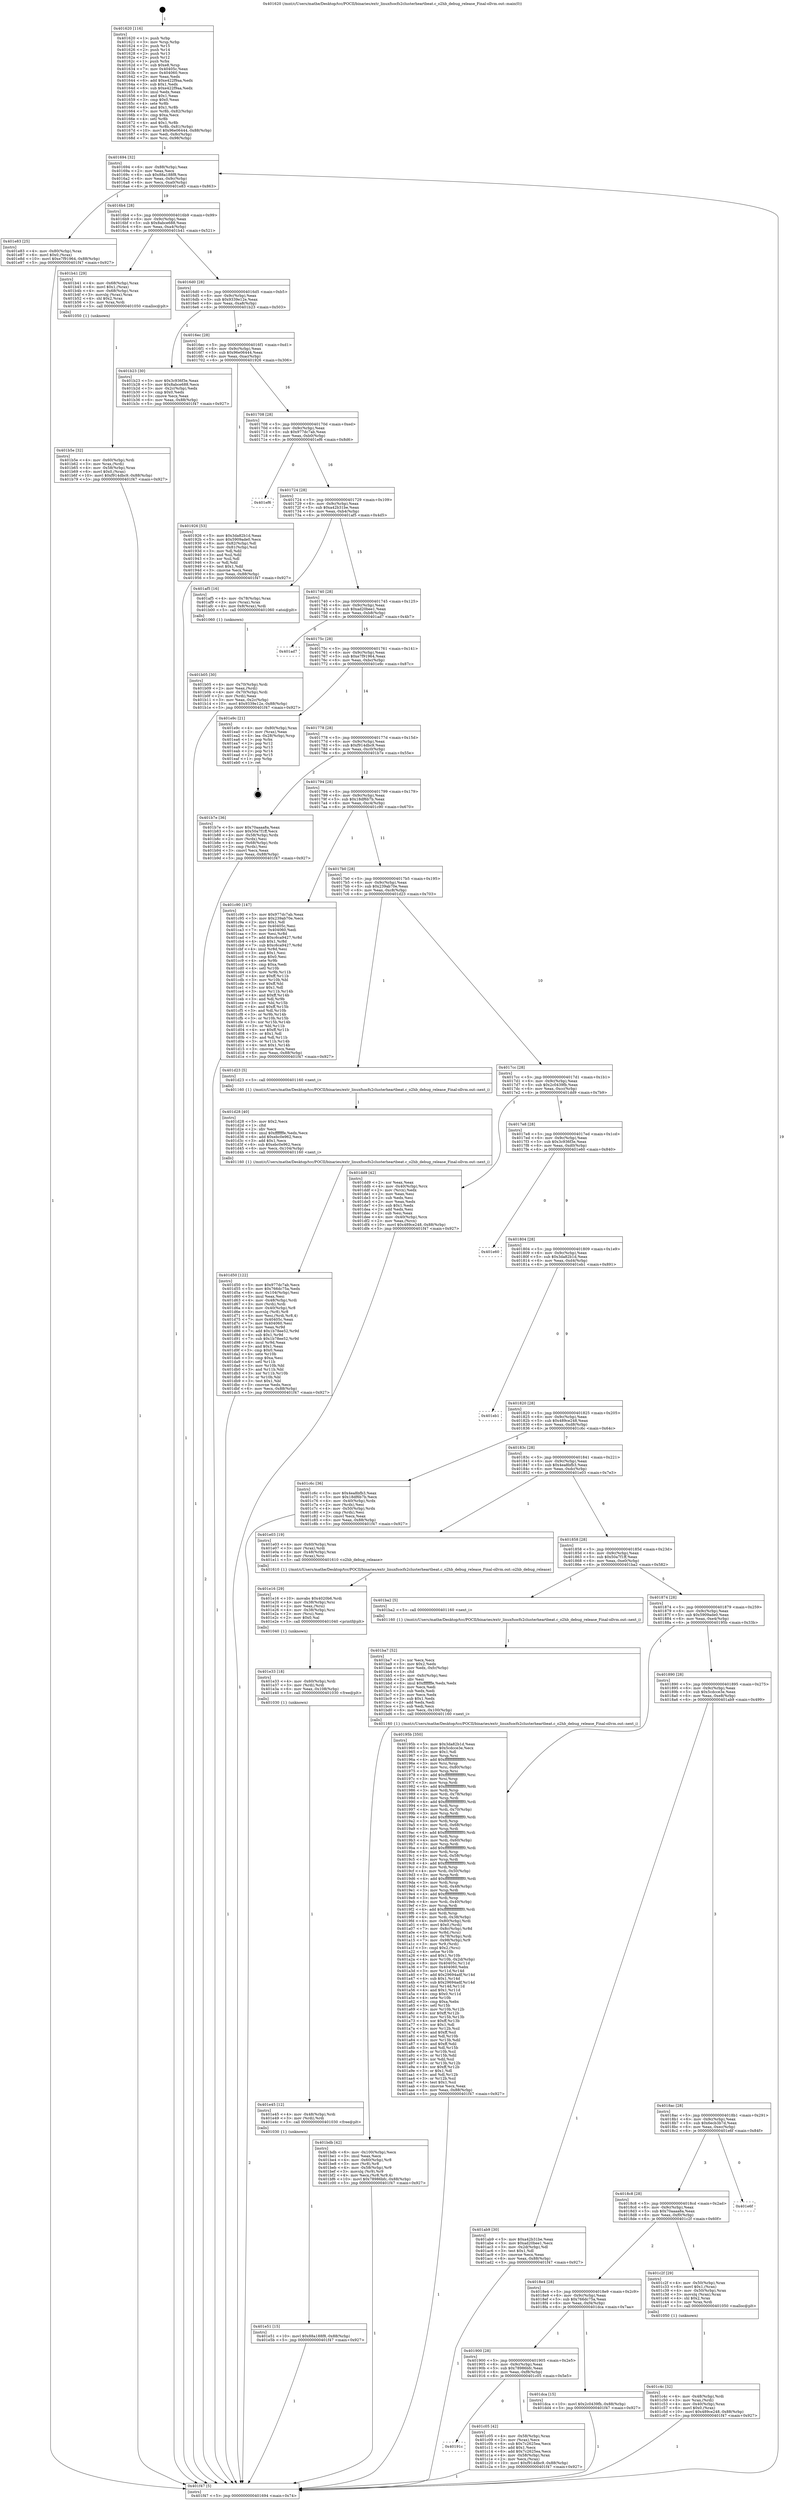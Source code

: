 digraph "0x401620" {
  label = "0x401620 (/mnt/c/Users/mathe/Desktop/tcc/POCII/binaries/extr_linuxfsocfs2clusterheartbeat.c_o2hb_debug_release_Final-ollvm.out::main(0))"
  labelloc = "t"
  node[shape=record]

  Entry [label="",width=0.3,height=0.3,shape=circle,fillcolor=black,style=filled]
  "0x401694" [label="{
     0x401694 [32]\l
     | [instrs]\l
     &nbsp;&nbsp;0x401694 \<+6\>: mov -0x88(%rbp),%eax\l
     &nbsp;&nbsp;0x40169a \<+2\>: mov %eax,%ecx\l
     &nbsp;&nbsp;0x40169c \<+6\>: sub $0x88a188f8,%ecx\l
     &nbsp;&nbsp;0x4016a2 \<+6\>: mov %eax,-0x9c(%rbp)\l
     &nbsp;&nbsp;0x4016a8 \<+6\>: mov %ecx,-0xa0(%rbp)\l
     &nbsp;&nbsp;0x4016ae \<+6\>: je 0000000000401e83 \<main+0x863\>\l
  }"]
  "0x401e83" [label="{
     0x401e83 [25]\l
     | [instrs]\l
     &nbsp;&nbsp;0x401e83 \<+4\>: mov -0x80(%rbp),%rax\l
     &nbsp;&nbsp;0x401e87 \<+6\>: movl $0x0,(%rax)\l
     &nbsp;&nbsp;0x401e8d \<+10\>: movl $0xe7f91964,-0x88(%rbp)\l
     &nbsp;&nbsp;0x401e97 \<+5\>: jmp 0000000000401f47 \<main+0x927\>\l
  }"]
  "0x4016b4" [label="{
     0x4016b4 [28]\l
     | [instrs]\l
     &nbsp;&nbsp;0x4016b4 \<+5\>: jmp 00000000004016b9 \<main+0x99\>\l
     &nbsp;&nbsp;0x4016b9 \<+6\>: mov -0x9c(%rbp),%eax\l
     &nbsp;&nbsp;0x4016bf \<+5\>: sub $0x8abce688,%eax\l
     &nbsp;&nbsp;0x4016c4 \<+6\>: mov %eax,-0xa4(%rbp)\l
     &nbsp;&nbsp;0x4016ca \<+6\>: je 0000000000401b41 \<main+0x521\>\l
  }"]
  Exit [label="",width=0.3,height=0.3,shape=circle,fillcolor=black,style=filled,peripheries=2]
  "0x401b41" [label="{
     0x401b41 [29]\l
     | [instrs]\l
     &nbsp;&nbsp;0x401b41 \<+4\>: mov -0x68(%rbp),%rax\l
     &nbsp;&nbsp;0x401b45 \<+6\>: movl $0x1,(%rax)\l
     &nbsp;&nbsp;0x401b4b \<+4\>: mov -0x68(%rbp),%rax\l
     &nbsp;&nbsp;0x401b4f \<+3\>: movslq (%rax),%rax\l
     &nbsp;&nbsp;0x401b52 \<+4\>: shl $0x2,%rax\l
     &nbsp;&nbsp;0x401b56 \<+3\>: mov %rax,%rdi\l
     &nbsp;&nbsp;0x401b59 \<+5\>: call 0000000000401050 \<malloc@plt\>\l
     | [calls]\l
     &nbsp;&nbsp;0x401050 \{1\} (unknown)\l
  }"]
  "0x4016d0" [label="{
     0x4016d0 [28]\l
     | [instrs]\l
     &nbsp;&nbsp;0x4016d0 \<+5\>: jmp 00000000004016d5 \<main+0xb5\>\l
     &nbsp;&nbsp;0x4016d5 \<+6\>: mov -0x9c(%rbp),%eax\l
     &nbsp;&nbsp;0x4016db \<+5\>: sub $0x9339e12e,%eax\l
     &nbsp;&nbsp;0x4016e0 \<+6\>: mov %eax,-0xa8(%rbp)\l
     &nbsp;&nbsp;0x4016e6 \<+6\>: je 0000000000401b23 \<main+0x503\>\l
  }"]
  "0x401e51" [label="{
     0x401e51 [15]\l
     | [instrs]\l
     &nbsp;&nbsp;0x401e51 \<+10\>: movl $0x88a188f8,-0x88(%rbp)\l
     &nbsp;&nbsp;0x401e5b \<+5\>: jmp 0000000000401f47 \<main+0x927\>\l
  }"]
  "0x401b23" [label="{
     0x401b23 [30]\l
     | [instrs]\l
     &nbsp;&nbsp;0x401b23 \<+5\>: mov $0x3c936f3e,%eax\l
     &nbsp;&nbsp;0x401b28 \<+5\>: mov $0x8abce688,%ecx\l
     &nbsp;&nbsp;0x401b2d \<+3\>: mov -0x2c(%rbp),%edx\l
     &nbsp;&nbsp;0x401b30 \<+3\>: cmp $0x0,%edx\l
     &nbsp;&nbsp;0x401b33 \<+3\>: cmove %ecx,%eax\l
     &nbsp;&nbsp;0x401b36 \<+6\>: mov %eax,-0x88(%rbp)\l
     &nbsp;&nbsp;0x401b3c \<+5\>: jmp 0000000000401f47 \<main+0x927\>\l
  }"]
  "0x4016ec" [label="{
     0x4016ec [28]\l
     | [instrs]\l
     &nbsp;&nbsp;0x4016ec \<+5\>: jmp 00000000004016f1 \<main+0xd1\>\l
     &nbsp;&nbsp;0x4016f1 \<+6\>: mov -0x9c(%rbp),%eax\l
     &nbsp;&nbsp;0x4016f7 \<+5\>: sub $0x96e06444,%eax\l
     &nbsp;&nbsp;0x4016fc \<+6\>: mov %eax,-0xac(%rbp)\l
     &nbsp;&nbsp;0x401702 \<+6\>: je 0000000000401926 \<main+0x306\>\l
  }"]
  "0x401e45" [label="{
     0x401e45 [12]\l
     | [instrs]\l
     &nbsp;&nbsp;0x401e45 \<+4\>: mov -0x48(%rbp),%rdi\l
     &nbsp;&nbsp;0x401e49 \<+3\>: mov (%rdi),%rdi\l
     &nbsp;&nbsp;0x401e4c \<+5\>: call 0000000000401030 \<free@plt\>\l
     | [calls]\l
     &nbsp;&nbsp;0x401030 \{1\} (unknown)\l
  }"]
  "0x401926" [label="{
     0x401926 [53]\l
     | [instrs]\l
     &nbsp;&nbsp;0x401926 \<+5\>: mov $0x3da82b1d,%eax\l
     &nbsp;&nbsp;0x40192b \<+5\>: mov $0x5909ade0,%ecx\l
     &nbsp;&nbsp;0x401930 \<+6\>: mov -0x82(%rbp),%dl\l
     &nbsp;&nbsp;0x401936 \<+7\>: mov -0x81(%rbp),%sil\l
     &nbsp;&nbsp;0x40193d \<+3\>: mov %dl,%dil\l
     &nbsp;&nbsp;0x401940 \<+3\>: and %sil,%dil\l
     &nbsp;&nbsp;0x401943 \<+3\>: xor %sil,%dl\l
     &nbsp;&nbsp;0x401946 \<+3\>: or %dl,%dil\l
     &nbsp;&nbsp;0x401949 \<+4\>: test $0x1,%dil\l
     &nbsp;&nbsp;0x40194d \<+3\>: cmovne %ecx,%eax\l
     &nbsp;&nbsp;0x401950 \<+6\>: mov %eax,-0x88(%rbp)\l
     &nbsp;&nbsp;0x401956 \<+5\>: jmp 0000000000401f47 \<main+0x927\>\l
  }"]
  "0x401708" [label="{
     0x401708 [28]\l
     | [instrs]\l
     &nbsp;&nbsp;0x401708 \<+5\>: jmp 000000000040170d \<main+0xed\>\l
     &nbsp;&nbsp;0x40170d \<+6\>: mov -0x9c(%rbp),%eax\l
     &nbsp;&nbsp;0x401713 \<+5\>: sub $0x977dc7ab,%eax\l
     &nbsp;&nbsp;0x401718 \<+6\>: mov %eax,-0xb0(%rbp)\l
     &nbsp;&nbsp;0x40171e \<+6\>: je 0000000000401ef6 \<main+0x8d6\>\l
  }"]
  "0x401f47" [label="{
     0x401f47 [5]\l
     | [instrs]\l
     &nbsp;&nbsp;0x401f47 \<+5\>: jmp 0000000000401694 \<main+0x74\>\l
  }"]
  "0x401620" [label="{
     0x401620 [116]\l
     | [instrs]\l
     &nbsp;&nbsp;0x401620 \<+1\>: push %rbp\l
     &nbsp;&nbsp;0x401621 \<+3\>: mov %rsp,%rbp\l
     &nbsp;&nbsp;0x401624 \<+2\>: push %r15\l
     &nbsp;&nbsp;0x401626 \<+2\>: push %r14\l
     &nbsp;&nbsp;0x401628 \<+2\>: push %r13\l
     &nbsp;&nbsp;0x40162a \<+2\>: push %r12\l
     &nbsp;&nbsp;0x40162c \<+1\>: push %rbx\l
     &nbsp;&nbsp;0x40162d \<+7\>: sub $0xe8,%rsp\l
     &nbsp;&nbsp;0x401634 \<+7\>: mov 0x40405c,%eax\l
     &nbsp;&nbsp;0x40163b \<+7\>: mov 0x404060,%ecx\l
     &nbsp;&nbsp;0x401642 \<+2\>: mov %eax,%edx\l
     &nbsp;&nbsp;0x401644 \<+6\>: add $0xe422f9aa,%edx\l
     &nbsp;&nbsp;0x40164a \<+3\>: sub $0x1,%edx\l
     &nbsp;&nbsp;0x40164d \<+6\>: sub $0xe422f9aa,%edx\l
     &nbsp;&nbsp;0x401653 \<+3\>: imul %edx,%eax\l
     &nbsp;&nbsp;0x401656 \<+3\>: and $0x1,%eax\l
     &nbsp;&nbsp;0x401659 \<+3\>: cmp $0x0,%eax\l
     &nbsp;&nbsp;0x40165c \<+4\>: sete %r8b\l
     &nbsp;&nbsp;0x401660 \<+4\>: and $0x1,%r8b\l
     &nbsp;&nbsp;0x401664 \<+7\>: mov %r8b,-0x82(%rbp)\l
     &nbsp;&nbsp;0x40166b \<+3\>: cmp $0xa,%ecx\l
     &nbsp;&nbsp;0x40166e \<+4\>: setl %r8b\l
     &nbsp;&nbsp;0x401672 \<+4\>: and $0x1,%r8b\l
     &nbsp;&nbsp;0x401676 \<+7\>: mov %r8b,-0x81(%rbp)\l
     &nbsp;&nbsp;0x40167d \<+10\>: movl $0x96e06444,-0x88(%rbp)\l
     &nbsp;&nbsp;0x401687 \<+6\>: mov %edi,-0x8c(%rbp)\l
     &nbsp;&nbsp;0x40168d \<+7\>: mov %rsi,-0x98(%rbp)\l
  }"]
  "0x401e33" [label="{
     0x401e33 [18]\l
     | [instrs]\l
     &nbsp;&nbsp;0x401e33 \<+4\>: mov -0x60(%rbp),%rdi\l
     &nbsp;&nbsp;0x401e37 \<+3\>: mov (%rdi),%rdi\l
     &nbsp;&nbsp;0x401e3a \<+6\>: mov %eax,-0x108(%rbp)\l
     &nbsp;&nbsp;0x401e40 \<+5\>: call 0000000000401030 \<free@plt\>\l
     | [calls]\l
     &nbsp;&nbsp;0x401030 \{1\} (unknown)\l
  }"]
  "0x401ef6" [label="{
     0x401ef6\l
  }", style=dashed]
  "0x401724" [label="{
     0x401724 [28]\l
     | [instrs]\l
     &nbsp;&nbsp;0x401724 \<+5\>: jmp 0000000000401729 \<main+0x109\>\l
     &nbsp;&nbsp;0x401729 \<+6\>: mov -0x9c(%rbp),%eax\l
     &nbsp;&nbsp;0x40172f \<+5\>: sub $0xa42b31be,%eax\l
     &nbsp;&nbsp;0x401734 \<+6\>: mov %eax,-0xb4(%rbp)\l
     &nbsp;&nbsp;0x40173a \<+6\>: je 0000000000401af5 \<main+0x4d5\>\l
  }"]
  "0x401e16" [label="{
     0x401e16 [29]\l
     | [instrs]\l
     &nbsp;&nbsp;0x401e16 \<+10\>: movabs $0x4020b6,%rdi\l
     &nbsp;&nbsp;0x401e20 \<+4\>: mov -0x38(%rbp),%rsi\l
     &nbsp;&nbsp;0x401e24 \<+2\>: mov %eax,(%rsi)\l
     &nbsp;&nbsp;0x401e26 \<+4\>: mov -0x38(%rbp),%rsi\l
     &nbsp;&nbsp;0x401e2a \<+2\>: mov (%rsi),%esi\l
     &nbsp;&nbsp;0x401e2c \<+2\>: mov $0x0,%al\l
     &nbsp;&nbsp;0x401e2e \<+5\>: call 0000000000401040 \<printf@plt\>\l
     | [calls]\l
     &nbsp;&nbsp;0x401040 \{1\} (unknown)\l
  }"]
  "0x401af5" [label="{
     0x401af5 [16]\l
     | [instrs]\l
     &nbsp;&nbsp;0x401af5 \<+4\>: mov -0x78(%rbp),%rax\l
     &nbsp;&nbsp;0x401af9 \<+3\>: mov (%rax),%rax\l
     &nbsp;&nbsp;0x401afc \<+4\>: mov 0x8(%rax),%rdi\l
     &nbsp;&nbsp;0x401b00 \<+5\>: call 0000000000401060 \<atoi@plt\>\l
     | [calls]\l
     &nbsp;&nbsp;0x401060 \{1\} (unknown)\l
  }"]
  "0x401740" [label="{
     0x401740 [28]\l
     | [instrs]\l
     &nbsp;&nbsp;0x401740 \<+5\>: jmp 0000000000401745 \<main+0x125\>\l
     &nbsp;&nbsp;0x401745 \<+6\>: mov -0x9c(%rbp),%eax\l
     &nbsp;&nbsp;0x40174b \<+5\>: sub $0xad20bee1,%eax\l
     &nbsp;&nbsp;0x401750 \<+6\>: mov %eax,-0xb8(%rbp)\l
     &nbsp;&nbsp;0x401756 \<+6\>: je 0000000000401ad7 \<main+0x4b7\>\l
  }"]
  "0x401d50" [label="{
     0x401d50 [122]\l
     | [instrs]\l
     &nbsp;&nbsp;0x401d50 \<+5\>: mov $0x977dc7ab,%ecx\l
     &nbsp;&nbsp;0x401d55 \<+5\>: mov $0x766dc75a,%edx\l
     &nbsp;&nbsp;0x401d5a \<+6\>: mov -0x104(%rbp),%esi\l
     &nbsp;&nbsp;0x401d60 \<+3\>: imul %eax,%esi\l
     &nbsp;&nbsp;0x401d63 \<+4\>: mov -0x48(%rbp),%rdi\l
     &nbsp;&nbsp;0x401d67 \<+3\>: mov (%rdi),%rdi\l
     &nbsp;&nbsp;0x401d6a \<+4\>: mov -0x40(%rbp),%r8\l
     &nbsp;&nbsp;0x401d6e \<+3\>: movslq (%r8),%r8\l
     &nbsp;&nbsp;0x401d71 \<+4\>: mov %esi,(%rdi,%r8,4)\l
     &nbsp;&nbsp;0x401d75 \<+7\>: mov 0x40405c,%eax\l
     &nbsp;&nbsp;0x401d7c \<+7\>: mov 0x404060,%esi\l
     &nbsp;&nbsp;0x401d83 \<+3\>: mov %eax,%r9d\l
     &nbsp;&nbsp;0x401d86 \<+7\>: add $0x1b78ee52,%r9d\l
     &nbsp;&nbsp;0x401d8d \<+4\>: sub $0x1,%r9d\l
     &nbsp;&nbsp;0x401d91 \<+7\>: sub $0x1b78ee52,%r9d\l
     &nbsp;&nbsp;0x401d98 \<+4\>: imul %r9d,%eax\l
     &nbsp;&nbsp;0x401d9c \<+3\>: and $0x1,%eax\l
     &nbsp;&nbsp;0x401d9f \<+3\>: cmp $0x0,%eax\l
     &nbsp;&nbsp;0x401da2 \<+4\>: sete %r10b\l
     &nbsp;&nbsp;0x401da6 \<+3\>: cmp $0xa,%esi\l
     &nbsp;&nbsp;0x401da9 \<+4\>: setl %r11b\l
     &nbsp;&nbsp;0x401dad \<+3\>: mov %r10b,%bl\l
     &nbsp;&nbsp;0x401db0 \<+3\>: and %r11b,%bl\l
     &nbsp;&nbsp;0x401db3 \<+3\>: xor %r11b,%r10b\l
     &nbsp;&nbsp;0x401db6 \<+3\>: or %r10b,%bl\l
     &nbsp;&nbsp;0x401db9 \<+3\>: test $0x1,%bl\l
     &nbsp;&nbsp;0x401dbc \<+3\>: cmovne %edx,%ecx\l
     &nbsp;&nbsp;0x401dbf \<+6\>: mov %ecx,-0x88(%rbp)\l
     &nbsp;&nbsp;0x401dc5 \<+5\>: jmp 0000000000401f47 \<main+0x927\>\l
  }"]
  "0x401ad7" [label="{
     0x401ad7\l
  }", style=dashed]
  "0x40175c" [label="{
     0x40175c [28]\l
     | [instrs]\l
     &nbsp;&nbsp;0x40175c \<+5\>: jmp 0000000000401761 \<main+0x141\>\l
     &nbsp;&nbsp;0x401761 \<+6\>: mov -0x9c(%rbp),%eax\l
     &nbsp;&nbsp;0x401767 \<+5\>: sub $0xe7f91964,%eax\l
     &nbsp;&nbsp;0x40176c \<+6\>: mov %eax,-0xbc(%rbp)\l
     &nbsp;&nbsp;0x401772 \<+6\>: je 0000000000401e9c \<main+0x87c\>\l
  }"]
  "0x401d28" [label="{
     0x401d28 [40]\l
     | [instrs]\l
     &nbsp;&nbsp;0x401d28 \<+5\>: mov $0x2,%ecx\l
     &nbsp;&nbsp;0x401d2d \<+1\>: cltd\l
     &nbsp;&nbsp;0x401d2e \<+2\>: idiv %ecx\l
     &nbsp;&nbsp;0x401d30 \<+6\>: imul $0xfffffffe,%edx,%ecx\l
     &nbsp;&nbsp;0x401d36 \<+6\>: add $0xebc0e962,%ecx\l
     &nbsp;&nbsp;0x401d3c \<+3\>: add $0x1,%ecx\l
     &nbsp;&nbsp;0x401d3f \<+6\>: sub $0xebc0e962,%ecx\l
     &nbsp;&nbsp;0x401d45 \<+6\>: mov %ecx,-0x104(%rbp)\l
     &nbsp;&nbsp;0x401d4b \<+5\>: call 0000000000401160 \<next_i\>\l
     | [calls]\l
     &nbsp;&nbsp;0x401160 \{1\} (/mnt/c/Users/mathe/Desktop/tcc/POCII/binaries/extr_linuxfsocfs2clusterheartbeat.c_o2hb_debug_release_Final-ollvm.out::next_i)\l
  }"]
  "0x401e9c" [label="{
     0x401e9c [21]\l
     | [instrs]\l
     &nbsp;&nbsp;0x401e9c \<+4\>: mov -0x80(%rbp),%rax\l
     &nbsp;&nbsp;0x401ea0 \<+2\>: mov (%rax),%eax\l
     &nbsp;&nbsp;0x401ea2 \<+4\>: lea -0x28(%rbp),%rsp\l
     &nbsp;&nbsp;0x401ea6 \<+1\>: pop %rbx\l
     &nbsp;&nbsp;0x401ea7 \<+2\>: pop %r12\l
     &nbsp;&nbsp;0x401ea9 \<+2\>: pop %r13\l
     &nbsp;&nbsp;0x401eab \<+2\>: pop %r14\l
     &nbsp;&nbsp;0x401ead \<+2\>: pop %r15\l
     &nbsp;&nbsp;0x401eaf \<+1\>: pop %rbp\l
     &nbsp;&nbsp;0x401eb0 \<+1\>: ret\l
  }"]
  "0x401778" [label="{
     0x401778 [28]\l
     | [instrs]\l
     &nbsp;&nbsp;0x401778 \<+5\>: jmp 000000000040177d \<main+0x15d\>\l
     &nbsp;&nbsp;0x40177d \<+6\>: mov -0x9c(%rbp),%eax\l
     &nbsp;&nbsp;0x401783 \<+5\>: sub $0xf914dbc9,%eax\l
     &nbsp;&nbsp;0x401788 \<+6\>: mov %eax,-0xc0(%rbp)\l
     &nbsp;&nbsp;0x40178e \<+6\>: je 0000000000401b7e \<main+0x55e\>\l
  }"]
  "0x401c4c" [label="{
     0x401c4c [32]\l
     | [instrs]\l
     &nbsp;&nbsp;0x401c4c \<+4\>: mov -0x48(%rbp),%rdi\l
     &nbsp;&nbsp;0x401c50 \<+3\>: mov %rax,(%rdi)\l
     &nbsp;&nbsp;0x401c53 \<+4\>: mov -0x40(%rbp),%rax\l
     &nbsp;&nbsp;0x401c57 \<+6\>: movl $0x0,(%rax)\l
     &nbsp;&nbsp;0x401c5d \<+10\>: movl $0x489ce248,-0x88(%rbp)\l
     &nbsp;&nbsp;0x401c67 \<+5\>: jmp 0000000000401f47 \<main+0x927\>\l
  }"]
  "0x401b7e" [label="{
     0x401b7e [36]\l
     | [instrs]\l
     &nbsp;&nbsp;0x401b7e \<+5\>: mov $0x70aaaa8a,%eax\l
     &nbsp;&nbsp;0x401b83 \<+5\>: mov $0x50a7f1ff,%ecx\l
     &nbsp;&nbsp;0x401b88 \<+4\>: mov -0x58(%rbp),%rdx\l
     &nbsp;&nbsp;0x401b8c \<+2\>: mov (%rdx),%esi\l
     &nbsp;&nbsp;0x401b8e \<+4\>: mov -0x68(%rbp),%rdx\l
     &nbsp;&nbsp;0x401b92 \<+2\>: cmp (%rdx),%esi\l
     &nbsp;&nbsp;0x401b94 \<+3\>: cmovl %ecx,%eax\l
     &nbsp;&nbsp;0x401b97 \<+6\>: mov %eax,-0x88(%rbp)\l
     &nbsp;&nbsp;0x401b9d \<+5\>: jmp 0000000000401f47 \<main+0x927\>\l
  }"]
  "0x401794" [label="{
     0x401794 [28]\l
     | [instrs]\l
     &nbsp;&nbsp;0x401794 \<+5\>: jmp 0000000000401799 \<main+0x179\>\l
     &nbsp;&nbsp;0x401799 \<+6\>: mov -0x9c(%rbp),%eax\l
     &nbsp;&nbsp;0x40179f \<+5\>: sub $0x18df6b7b,%eax\l
     &nbsp;&nbsp;0x4017a4 \<+6\>: mov %eax,-0xc4(%rbp)\l
     &nbsp;&nbsp;0x4017aa \<+6\>: je 0000000000401c90 \<main+0x670\>\l
  }"]
  "0x40191c" [label="{
     0x40191c\l
  }", style=dashed]
  "0x401c90" [label="{
     0x401c90 [147]\l
     | [instrs]\l
     &nbsp;&nbsp;0x401c90 \<+5\>: mov $0x977dc7ab,%eax\l
     &nbsp;&nbsp;0x401c95 \<+5\>: mov $0x239ab70e,%ecx\l
     &nbsp;&nbsp;0x401c9a \<+2\>: mov $0x1,%dl\l
     &nbsp;&nbsp;0x401c9c \<+7\>: mov 0x40405c,%esi\l
     &nbsp;&nbsp;0x401ca3 \<+7\>: mov 0x404060,%edi\l
     &nbsp;&nbsp;0x401caa \<+3\>: mov %esi,%r8d\l
     &nbsp;&nbsp;0x401cad \<+7\>: add $0xc6ca9427,%r8d\l
     &nbsp;&nbsp;0x401cb4 \<+4\>: sub $0x1,%r8d\l
     &nbsp;&nbsp;0x401cb8 \<+7\>: sub $0xc6ca9427,%r8d\l
     &nbsp;&nbsp;0x401cbf \<+4\>: imul %r8d,%esi\l
     &nbsp;&nbsp;0x401cc3 \<+3\>: and $0x1,%esi\l
     &nbsp;&nbsp;0x401cc6 \<+3\>: cmp $0x0,%esi\l
     &nbsp;&nbsp;0x401cc9 \<+4\>: sete %r9b\l
     &nbsp;&nbsp;0x401ccd \<+3\>: cmp $0xa,%edi\l
     &nbsp;&nbsp;0x401cd0 \<+4\>: setl %r10b\l
     &nbsp;&nbsp;0x401cd4 \<+3\>: mov %r9b,%r11b\l
     &nbsp;&nbsp;0x401cd7 \<+4\>: xor $0xff,%r11b\l
     &nbsp;&nbsp;0x401cdb \<+3\>: mov %r10b,%bl\l
     &nbsp;&nbsp;0x401cde \<+3\>: xor $0xff,%bl\l
     &nbsp;&nbsp;0x401ce1 \<+3\>: xor $0x1,%dl\l
     &nbsp;&nbsp;0x401ce4 \<+3\>: mov %r11b,%r14b\l
     &nbsp;&nbsp;0x401ce7 \<+4\>: and $0xff,%r14b\l
     &nbsp;&nbsp;0x401ceb \<+3\>: and %dl,%r9b\l
     &nbsp;&nbsp;0x401cee \<+3\>: mov %bl,%r15b\l
     &nbsp;&nbsp;0x401cf1 \<+4\>: and $0xff,%r15b\l
     &nbsp;&nbsp;0x401cf5 \<+3\>: and %dl,%r10b\l
     &nbsp;&nbsp;0x401cf8 \<+3\>: or %r9b,%r14b\l
     &nbsp;&nbsp;0x401cfb \<+3\>: or %r10b,%r15b\l
     &nbsp;&nbsp;0x401cfe \<+3\>: xor %r15b,%r14b\l
     &nbsp;&nbsp;0x401d01 \<+3\>: or %bl,%r11b\l
     &nbsp;&nbsp;0x401d04 \<+4\>: xor $0xff,%r11b\l
     &nbsp;&nbsp;0x401d08 \<+3\>: or $0x1,%dl\l
     &nbsp;&nbsp;0x401d0b \<+3\>: and %dl,%r11b\l
     &nbsp;&nbsp;0x401d0e \<+3\>: or %r11b,%r14b\l
     &nbsp;&nbsp;0x401d11 \<+4\>: test $0x1,%r14b\l
     &nbsp;&nbsp;0x401d15 \<+3\>: cmovne %ecx,%eax\l
     &nbsp;&nbsp;0x401d18 \<+6\>: mov %eax,-0x88(%rbp)\l
     &nbsp;&nbsp;0x401d1e \<+5\>: jmp 0000000000401f47 \<main+0x927\>\l
  }"]
  "0x4017b0" [label="{
     0x4017b0 [28]\l
     | [instrs]\l
     &nbsp;&nbsp;0x4017b0 \<+5\>: jmp 00000000004017b5 \<main+0x195\>\l
     &nbsp;&nbsp;0x4017b5 \<+6\>: mov -0x9c(%rbp),%eax\l
     &nbsp;&nbsp;0x4017bb \<+5\>: sub $0x239ab70e,%eax\l
     &nbsp;&nbsp;0x4017c0 \<+6\>: mov %eax,-0xc8(%rbp)\l
     &nbsp;&nbsp;0x4017c6 \<+6\>: je 0000000000401d23 \<main+0x703\>\l
  }"]
  "0x401c05" [label="{
     0x401c05 [42]\l
     | [instrs]\l
     &nbsp;&nbsp;0x401c05 \<+4\>: mov -0x58(%rbp),%rax\l
     &nbsp;&nbsp;0x401c09 \<+2\>: mov (%rax),%ecx\l
     &nbsp;&nbsp;0x401c0b \<+6\>: sub $0x7c2625ea,%ecx\l
     &nbsp;&nbsp;0x401c11 \<+3\>: add $0x1,%ecx\l
     &nbsp;&nbsp;0x401c14 \<+6\>: add $0x7c2625ea,%ecx\l
     &nbsp;&nbsp;0x401c1a \<+4\>: mov -0x58(%rbp),%rax\l
     &nbsp;&nbsp;0x401c1e \<+2\>: mov %ecx,(%rax)\l
     &nbsp;&nbsp;0x401c20 \<+10\>: movl $0xf914dbc9,-0x88(%rbp)\l
     &nbsp;&nbsp;0x401c2a \<+5\>: jmp 0000000000401f47 \<main+0x927\>\l
  }"]
  "0x401d23" [label="{
     0x401d23 [5]\l
     | [instrs]\l
     &nbsp;&nbsp;0x401d23 \<+5\>: call 0000000000401160 \<next_i\>\l
     | [calls]\l
     &nbsp;&nbsp;0x401160 \{1\} (/mnt/c/Users/mathe/Desktop/tcc/POCII/binaries/extr_linuxfsocfs2clusterheartbeat.c_o2hb_debug_release_Final-ollvm.out::next_i)\l
  }"]
  "0x4017cc" [label="{
     0x4017cc [28]\l
     | [instrs]\l
     &nbsp;&nbsp;0x4017cc \<+5\>: jmp 00000000004017d1 \<main+0x1b1\>\l
     &nbsp;&nbsp;0x4017d1 \<+6\>: mov -0x9c(%rbp),%eax\l
     &nbsp;&nbsp;0x4017d7 \<+5\>: sub $0x2c0439fb,%eax\l
     &nbsp;&nbsp;0x4017dc \<+6\>: mov %eax,-0xcc(%rbp)\l
     &nbsp;&nbsp;0x4017e2 \<+6\>: je 0000000000401dd9 \<main+0x7b9\>\l
  }"]
  "0x401900" [label="{
     0x401900 [28]\l
     | [instrs]\l
     &nbsp;&nbsp;0x401900 \<+5\>: jmp 0000000000401905 \<main+0x2e5\>\l
     &nbsp;&nbsp;0x401905 \<+6\>: mov -0x9c(%rbp),%eax\l
     &nbsp;&nbsp;0x40190b \<+5\>: sub $0x78986bfc,%eax\l
     &nbsp;&nbsp;0x401910 \<+6\>: mov %eax,-0xf8(%rbp)\l
     &nbsp;&nbsp;0x401916 \<+6\>: je 0000000000401c05 \<main+0x5e5\>\l
  }"]
  "0x401dd9" [label="{
     0x401dd9 [42]\l
     | [instrs]\l
     &nbsp;&nbsp;0x401dd9 \<+2\>: xor %eax,%eax\l
     &nbsp;&nbsp;0x401ddb \<+4\>: mov -0x40(%rbp),%rcx\l
     &nbsp;&nbsp;0x401ddf \<+2\>: mov (%rcx),%edx\l
     &nbsp;&nbsp;0x401de1 \<+2\>: mov %eax,%esi\l
     &nbsp;&nbsp;0x401de3 \<+2\>: sub %edx,%esi\l
     &nbsp;&nbsp;0x401de5 \<+2\>: mov %eax,%edx\l
     &nbsp;&nbsp;0x401de7 \<+3\>: sub $0x1,%edx\l
     &nbsp;&nbsp;0x401dea \<+2\>: add %edx,%esi\l
     &nbsp;&nbsp;0x401dec \<+2\>: sub %esi,%eax\l
     &nbsp;&nbsp;0x401dee \<+4\>: mov -0x40(%rbp),%rcx\l
     &nbsp;&nbsp;0x401df2 \<+2\>: mov %eax,(%rcx)\l
     &nbsp;&nbsp;0x401df4 \<+10\>: movl $0x489ce248,-0x88(%rbp)\l
     &nbsp;&nbsp;0x401dfe \<+5\>: jmp 0000000000401f47 \<main+0x927\>\l
  }"]
  "0x4017e8" [label="{
     0x4017e8 [28]\l
     | [instrs]\l
     &nbsp;&nbsp;0x4017e8 \<+5\>: jmp 00000000004017ed \<main+0x1cd\>\l
     &nbsp;&nbsp;0x4017ed \<+6\>: mov -0x9c(%rbp),%eax\l
     &nbsp;&nbsp;0x4017f3 \<+5\>: sub $0x3c936f3e,%eax\l
     &nbsp;&nbsp;0x4017f8 \<+6\>: mov %eax,-0xd0(%rbp)\l
     &nbsp;&nbsp;0x4017fe \<+6\>: je 0000000000401e60 \<main+0x840\>\l
  }"]
  "0x401dca" [label="{
     0x401dca [15]\l
     | [instrs]\l
     &nbsp;&nbsp;0x401dca \<+10\>: movl $0x2c0439fb,-0x88(%rbp)\l
     &nbsp;&nbsp;0x401dd4 \<+5\>: jmp 0000000000401f47 \<main+0x927\>\l
  }"]
  "0x401e60" [label="{
     0x401e60\l
  }", style=dashed]
  "0x401804" [label="{
     0x401804 [28]\l
     | [instrs]\l
     &nbsp;&nbsp;0x401804 \<+5\>: jmp 0000000000401809 \<main+0x1e9\>\l
     &nbsp;&nbsp;0x401809 \<+6\>: mov -0x9c(%rbp),%eax\l
     &nbsp;&nbsp;0x40180f \<+5\>: sub $0x3da82b1d,%eax\l
     &nbsp;&nbsp;0x401814 \<+6\>: mov %eax,-0xd4(%rbp)\l
     &nbsp;&nbsp;0x40181a \<+6\>: je 0000000000401eb1 \<main+0x891\>\l
  }"]
  "0x4018e4" [label="{
     0x4018e4 [28]\l
     | [instrs]\l
     &nbsp;&nbsp;0x4018e4 \<+5\>: jmp 00000000004018e9 \<main+0x2c9\>\l
     &nbsp;&nbsp;0x4018e9 \<+6\>: mov -0x9c(%rbp),%eax\l
     &nbsp;&nbsp;0x4018ef \<+5\>: sub $0x766dc75a,%eax\l
     &nbsp;&nbsp;0x4018f4 \<+6\>: mov %eax,-0xf4(%rbp)\l
     &nbsp;&nbsp;0x4018fa \<+6\>: je 0000000000401dca \<main+0x7aa\>\l
  }"]
  "0x401eb1" [label="{
     0x401eb1\l
  }", style=dashed]
  "0x401820" [label="{
     0x401820 [28]\l
     | [instrs]\l
     &nbsp;&nbsp;0x401820 \<+5\>: jmp 0000000000401825 \<main+0x205\>\l
     &nbsp;&nbsp;0x401825 \<+6\>: mov -0x9c(%rbp),%eax\l
     &nbsp;&nbsp;0x40182b \<+5\>: sub $0x489ce248,%eax\l
     &nbsp;&nbsp;0x401830 \<+6\>: mov %eax,-0xd8(%rbp)\l
     &nbsp;&nbsp;0x401836 \<+6\>: je 0000000000401c6c \<main+0x64c\>\l
  }"]
  "0x401c2f" [label="{
     0x401c2f [29]\l
     | [instrs]\l
     &nbsp;&nbsp;0x401c2f \<+4\>: mov -0x50(%rbp),%rax\l
     &nbsp;&nbsp;0x401c33 \<+6\>: movl $0x1,(%rax)\l
     &nbsp;&nbsp;0x401c39 \<+4\>: mov -0x50(%rbp),%rax\l
     &nbsp;&nbsp;0x401c3d \<+3\>: movslq (%rax),%rax\l
     &nbsp;&nbsp;0x401c40 \<+4\>: shl $0x2,%rax\l
     &nbsp;&nbsp;0x401c44 \<+3\>: mov %rax,%rdi\l
     &nbsp;&nbsp;0x401c47 \<+5\>: call 0000000000401050 \<malloc@plt\>\l
     | [calls]\l
     &nbsp;&nbsp;0x401050 \{1\} (unknown)\l
  }"]
  "0x401c6c" [label="{
     0x401c6c [36]\l
     | [instrs]\l
     &nbsp;&nbsp;0x401c6c \<+5\>: mov $0x4ea8bfb3,%eax\l
     &nbsp;&nbsp;0x401c71 \<+5\>: mov $0x18df6b7b,%ecx\l
     &nbsp;&nbsp;0x401c76 \<+4\>: mov -0x40(%rbp),%rdx\l
     &nbsp;&nbsp;0x401c7a \<+2\>: mov (%rdx),%esi\l
     &nbsp;&nbsp;0x401c7c \<+4\>: mov -0x50(%rbp),%rdx\l
     &nbsp;&nbsp;0x401c80 \<+2\>: cmp (%rdx),%esi\l
     &nbsp;&nbsp;0x401c82 \<+3\>: cmovl %ecx,%eax\l
     &nbsp;&nbsp;0x401c85 \<+6\>: mov %eax,-0x88(%rbp)\l
     &nbsp;&nbsp;0x401c8b \<+5\>: jmp 0000000000401f47 \<main+0x927\>\l
  }"]
  "0x40183c" [label="{
     0x40183c [28]\l
     | [instrs]\l
     &nbsp;&nbsp;0x40183c \<+5\>: jmp 0000000000401841 \<main+0x221\>\l
     &nbsp;&nbsp;0x401841 \<+6\>: mov -0x9c(%rbp),%eax\l
     &nbsp;&nbsp;0x401847 \<+5\>: sub $0x4ea8bfb3,%eax\l
     &nbsp;&nbsp;0x40184c \<+6\>: mov %eax,-0xdc(%rbp)\l
     &nbsp;&nbsp;0x401852 \<+6\>: je 0000000000401e03 \<main+0x7e3\>\l
  }"]
  "0x4018c8" [label="{
     0x4018c8 [28]\l
     | [instrs]\l
     &nbsp;&nbsp;0x4018c8 \<+5\>: jmp 00000000004018cd \<main+0x2ad\>\l
     &nbsp;&nbsp;0x4018cd \<+6\>: mov -0x9c(%rbp),%eax\l
     &nbsp;&nbsp;0x4018d3 \<+5\>: sub $0x70aaaa8a,%eax\l
     &nbsp;&nbsp;0x4018d8 \<+6\>: mov %eax,-0xf0(%rbp)\l
     &nbsp;&nbsp;0x4018de \<+6\>: je 0000000000401c2f \<main+0x60f\>\l
  }"]
  "0x401e03" [label="{
     0x401e03 [19]\l
     | [instrs]\l
     &nbsp;&nbsp;0x401e03 \<+4\>: mov -0x60(%rbp),%rax\l
     &nbsp;&nbsp;0x401e07 \<+3\>: mov (%rax),%rdi\l
     &nbsp;&nbsp;0x401e0a \<+4\>: mov -0x48(%rbp),%rax\l
     &nbsp;&nbsp;0x401e0e \<+3\>: mov (%rax),%rsi\l
     &nbsp;&nbsp;0x401e11 \<+5\>: call 0000000000401610 \<o2hb_debug_release\>\l
     | [calls]\l
     &nbsp;&nbsp;0x401610 \{1\} (/mnt/c/Users/mathe/Desktop/tcc/POCII/binaries/extr_linuxfsocfs2clusterheartbeat.c_o2hb_debug_release_Final-ollvm.out::o2hb_debug_release)\l
  }"]
  "0x401858" [label="{
     0x401858 [28]\l
     | [instrs]\l
     &nbsp;&nbsp;0x401858 \<+5\>: jmp 000000000040185d \<main+0x23d\>\l
     &nbsp;&nbsp;0x40185d \<+6\>: mov -0x9c(%rbp),%eax\l
     &nbsp;&nbsp;0x401863 \<+5\>: sub $0x50a7f1ff,%eax\l
     &nbsp;&nbsp;0x401868 \<+6\>: mov %eax,-0xe0(%rbp)\l
     &nbsp;&nbsp;0x40186e \<+6\>: je 0000000000401ba2 \<main+0x582\>\l
  }"]
  "0x401e6f" [label="{
     0x401e6f\l
  }", style=dashed]
  "0x401ba2" [label="{
     0x401ba2 [5]\l
     | [instrs]\l
     &nbsp;&nbsp;0x401ba2 \<+5\>: call 0000000000401160 \<next_i\>\l
     | [calls]\l
     &nbsp;&nbsp;0x401160 \{1\} (/mnt/c/Users/mathe/Desktop/tcc/POCII/binaries/extr_linuxfsocfs2clusterheartbeat.c_o2hb_debug_release_Final-ollvm.out::next_i)\l
  }"]
  "0x401874" [label="{
     0x401874 [28]\l
     | [instrs]\l
     &nbsp;&nbsp;0x401874 \<+5\>: jmp 0000000000401879 \<main+0x259\>\l
     &nbsp;&nbsp;0x401879 \<+6\>: mov -0x9c(%rbp),%eax\l
     &nbsp;&nbsp;0x40187f \<+5\>: sub $0x5909ade0,%eax\l
     &nbsp;&nbsp;0x401884 \<+6\>: mov %eax,-0xe4(%rbp)\l
     &nbsp;&nbsp;0x40188a \<+6\>: je 000000000040195b \<main+0x33b\>\l
  }"]
  "0x401bdb" [label="{
     0x401bdb [42]\l
     | [instrs]\l
     &nbsp;&nbsp;0x401bdb \<+6\>: mov -0x100(%rbp),%ecx\l
     &nbsp;&nbsp;0x401be1 \<+3\>: imul %eax,%ecx\l
     &nbsp;&nbsp;0x401be4 \<+4\>: mov -0x60(%rbp),%r8\l
     &nbsp;&nbsp;0x401be8 \<+3\>: mov (%r8),%r8\l
     &nbsp;&nbsp;0x401beb \<+4\>: mov -0x58(%rbp),%r9\l
     &nbsp;&nbsp;0x401bef \<+3\>: movslq (%r9),%r9\l
     &nbsp;&nbsp;0x401bf2 \<+4\>: mov %ecx,(%r8,%r9,4)\l
     &nbsp;&nbsp;0x401bf6 \<+10\>: movl $0x78986bfc,-0x88(%rbp)\l
     &nbsp;&nbsp;0x401c00 \<+5\>: jmp 0000000000401f47 \<main+0x927\>\l
  }"]
  "0x40195b" [label="{
     0x40195b [350]\l
     | [instrs]\l
     &nbsp;&nbsp;0x40195b \<+5\>: mov $0x3da82b1d,%eax\l
     &nbsp;&nbsp;0x401960 \<+5\>: mov $0x5cdcce3e,%ecx\l
     &nbsp;&nbsp;0x401965 \<+2\>: mov $0x1,%dl\l
     &nbsp;&nbsp;0x401967 \<+3\>: mov %rsp,%rsi\l
     &nbsp;&nbsp;0x40196a \<+4\>: add $0xfffffffffffffff0,%rsi\l
     &nbsp;&nbsp;0x40196e \<+3\>: mov %rsi,%rsp\l
     &nbsp;&nbsp;0x401971 \<+4\>: mov %rsi,-0x80(%rbp)\l
     &nbsp;&nbsp;0x401975 \<+3\>: mov %rsp,%rsi\l
     &nbsp;&nbsp;0x401978 \<+4\>: add $0xfffffffffffffff0,%rsi\l
     &nbsp;&nbsp;0x40197c \<+3\>: mov %rsi,%rsp\l
     &nbsp;&nbsp;0x40197f \<+3\>: mov %rsp,%rdi\l
     &nbsp;&nbsp;0x401982 \<+4\>: add $0xfffffffffffffff0,%rdi\l
     &nbsp;&nbsp;0x401986 \<+3\>: mov %rdi,%rsp\l
     &nbsp;&nbsp;0x401989 \<+4\>: mov %rdi,-0x78(%rbp)\l
     &nbsp;&nbsp;0x40198d \<+3\>: mov %rsp,%rdi\l
     &nbsp;&nbsp;0x401990 \<+4\>: add $0xfffffffffffffff0,%rdi\l
     &nbsp;&nbsp;0x401994 \<+3\>: mov %rdi,%rsp\l
     &nbsp;&nbsp;0x401997 \<+4\>: mov %rdi,-0x70(%rbp)\l
     &nbsp;&nbsp;0x40199b \<+3\>: mov %rsp,%rdi\l
     &nbsp;&nbsp;0x40199e \<+4\>: add $0xfffffffffffffff0,%rdi\l
     &nbsp;&nbsp;0x4019a2 \<+3\>: mov %rdi,%rsp\l
     &nbsp;&nbsp;0x4019a5 \<+4\>: mov %rdi,-0x68(%rbp)\l
     &nbsp;&nbsp;0x4019a9 \<+3\>: mov %rsp,%rdi\l
     &nbsp;&nbsp;0x4019ac \<+4\>: add $0xfffffffffffffff0,%rdi\l
     &nbsp;&nbsp;0x4019b0 \<+3\>: mov %rdi,%rsp\l
     &nbsp;&nbsp;0x4019b3 \<+4\>: mov %rdi,-0x60(%rbp)\l
     &nbsp;&nbsp;0x4019b7 \<+3\>: mov %rsp,%rdi\l
     &nbsp;&nbsp;0x4019ba \<+4\>: add $0xfffffffffffffff0,%rdi\l
     &nbsp;&nbsp;0x4019be \<+3\>: mov %rdi,%rsp\l
     &nbsp;&nbsp;0x4019c1 \<+4\>: mov %rdi,-0x58(%rbp)\l
     &nbsp;&nbsp;0x4019c5 \<+3\>: mov %rsp,%rdi\l
     &nbsp;&nbsp;0x4019c8 \<+4\>: add $0xfffffffffffffff0,%rdi\l
     &nbsp;&nbsp;0x4019cc \<+3\>: mov %rdi,%rsp\l
     &nbsp;&nbsp;0x4019cf \<+4\>: mov %rdi,-0x50(%rbp)\l
     &nbsp;&nbsp;0x4019d3 \<+3\>: mov %rsp,%rdi\l
     &nbsp;&nbsp;0x4019d6 \<+4\>: add $0xfffffffffffffff0,%rdi\l
     &nbsp;&nbsp;0x4019da \<+3\>: mov %rdi,%rsp\l
     &nbsp;&nbsp;0x4019dd \<+4\>: mov %rdi,-0x48(%rbp)\l
     &nbsp;&nbsp;0x4019e1 \<+3\>: mov %rsp,%rdi\l
     &nbsp;&nbsp;0x4019e4 \<+4\>: add $0xfffffffffffffff0,%rdi\l
     &nbsp;&nbsp;0x4019e8 \<+3\>: mov %rdi,%rsp\l
     &nbsp;&nbsp;0x4019eb \<+4\>: mov %rdi,-0x40(%rbp)\l
     &nbsp;&nbsp;0x4019ef \<+3\>: mov %rsp,%rdi\l
     &nbsp;&nbsp;0x4019f2 \<+4\>: add $0xfffffffffffffff0,%rdi\l
     &nbsp;&nbsp;0x4019f6 \<+3\>: mov %rdi,%rsp\l
     &nbsp;&nbsp;0x4019f9 \<+4\>: mov %rdi,-0x38(%rbp)\l
     &nbsp;&nbsp;0x4019fd \<+4\>: mov -0x80(%rbp),%rdi\l
     &nbsp;&nbsp;0x401a01 \<+6\>: movl $0x0,(%rdi)\l
     &nbsp;&nbsp;0x401a07 \<+7\>: mov -0x8c(%rbp),%r8d\l
     &nbsp;&nbsp;0x401a0e \<+3\>: mov %r8d,(%rsi)\l
     &nbsp;&nbsp;0x401a11 \<+4\>: mov -0x78(%rbp),%rdi\l
     &nbsp;&nbsp;0x401a15 \<+7\>: mov -0x98(%rbp),%r9\l
     &nbsp;&nbsp;0x401a1c \<+3\>: mov %r9,(%rdi)\l
     &nbsp;&nbsp;0x401a1f \<+3\>: cmpl $0x2,(%rsi)\l
     &nbsp;&nbsp;0x401a22 \<+4\>: setne %r10b\l
     &nbsp;&nbsp;0x401a26 \<+4\>: and $0x1,%r10b\l
     &nbsp;&nbsp;0x401a2a \<+4\>: mov %r10b,-0x2d(%rbp)\l
     &nbsp;&nbsp;0x401a2e \<+8\>: mov 0x40405c,%r11d\l
     &nbsp;&nbsp;0x401a36 \<+7\>: mov 0x404060,%ebx\l
     &nbsp;&nbsp;0x401a3d \<+3\>: mov %r11d,%r14d\l
     &nbsp;&nbsp;0x401a40 \<+7\>: add $0x29694adf,%r14d\l
     &nbsp;&nbsp;0x401a47 \<+4\>: sub $0x1,%r14d\l
     &nbsp;&nbsp;0x401a4b \<+7\>: sub $0x29694adf,%r14d\l
     &nbsp;&nbsp;0x401a52 \<+4\>: imul %r14d,%r11d\l
     &nbsp;&nbsp;0x401a56 \<+4\>: and $0x1,%r11d\l
     &nbsp;&nbsp;0x401a5a \<+4\>: cmp $0x0,%r11d\l
     &nbsp;&nbsp;0x401a5e \<+4\>: sete %r10b\l
     &nbsp;&nbsp;0x401a62 \<+3\>: cmp $0xa,%ebx\l
     &nbsp;&nbsp;0x401a65 \<+4\>: setl %r15b\l
     &nbsp;&nbsp;0x401a69 \<+3\>: mov %r10b,%r12b\l
     &nbsp;&nbsp;0x401a6c \<+4\>: xor $0xff,%r12b\l
     &nbsp;&nbsp;0x401a70 \<+3\>: mov %r15b,%r13b\l
     &nbsp;&nbsp;0x401a73 \<+4\>: xor $0xff,%r13b\l
     &nbsp;&nbsp;0x401a77 \<+3\>: xor $0x1,%dl\l
     &nbsp;&nbsp;0x401a7a \<+3\>: mov %r12b,%sil\l
     &nbsp;&nbsp;0x401a7d \<+4\>: and $0xff,%sil\l
     &nbsp;&nbsp;0x401a81 \<+3\>: and %dl,%r10b\l
     &nbsp;&nbsp;0x401a84 \<+3\>: mov %r13b,%dil\l
     &nbsp;&nbsp;0x401a87 \<+4\>: and $0xff,%dil\l
     &nbsp;&nbsp;0x401a8b \<+3\>: and %dl,%r15b\l
     &nbsp;&nbsp;0x401a8e \<+3\>: or %r10b,%sil\l
     &nbsp;&nbsp;0x401a91 \<+3\>: or %r15b,%dil\l
     &nbsp;&nbsp;0x401a94 \<+3\>: xor %dil,%sil\l
     &nbsp;&nbsp;0x401a97 \<+3\>: or %r13b,%r12b\l
     &nbsp;&nbsp;0x401a9a \<+4\>: xor $0xff,%r12b\l
     &nbsp;&nbsp;0x401a9e \<+3\>: or $0x1,%dl\l
     &nbsp;&nbsp;0x401aa1 \<+3\>: and %dl,%r12b\l
     &nbsp;&nbsp;0x401aa4 \<+3\>: or %r12b,%sil\l
     &nbsp;&nbsp;0x401aa7 \<+4\>: test $0x1,%sil\l
     &nbsp;&nbsp;0x401aab \<+3\>: cmovne %ecx,%eax\l
     &nbsp;&nbsp;0x401aae \<+6\>: mov %eax,-0x88(%rbp)\l
     &nbsp;&nbsp;0x401ab4 \<+5\>: jmp 0000000000401f47 \<main+0x927\>\l
  }"]
  "0x401890" [label="{
     0x401890 [28]\l
     | [instrs]\l
     &nbsp;&nbsp;0x401890 \<+5\>: jmp 0000000000401895 \<main+0x275\>\l
     &nbsp;&nbsp;0x401895 \<+6\>: mov -0x9c(%rbp),%eax\l
     &nbsp;&nbsp;0x40189b \<+5\>: sub $0x5cdcce3e,%eax\l
     &nbsp;&nbsp;0x4018a0 \<+6\>: mov %eax,-0xe8(%rbp)\l
     &nbsp;&nbsp;0x4018a6 \<+6\>: je 0000000000401ab9 \<main+0x499\>\l
  }"]
  "0x401ba7" [label="{
     0x401ba7 [52]\l
     | [instrs]\l
     &nbsp;&nbsp;0x401ba7 \<+2\>: xor %ecx,%ecx\l
     &nbsp;&nbsp;0x401ba9 \<+5\>: mov $0x2,%edx\l
     &nbsp;&nbsp;0x401bae \<+6\>: mov %edx,-0xfc(%rbp)\l
     &nbsp;&nbsp;0x401bb4 \<+1\>: cltd\l
     &nbsp;&nbsp;0x401bb5 \<+6\>: mov -0xfc(%rbp),%esi\l
     &nbsp;&nbsp;0x401bbb \<+2\>: idiv %esi\l
     &nbsp;&nbsp;0x401bbd \<+6\>: imul $0xfffffffe,%edx,%edx\l
     &nbsp;&nbsp;0x401bc3 \<+2\>: mov %ecx,%edi\l
     &nbsp;&nbsp;0x401bc5 \<+2\>: sub %edx,%edi\l
     &nbsp;&nbsp;0x401bc7 \<+2\>: mov %ecx,%edx\l
     &nbsp;&nbsp;0x401bc9 \<+3\>: sub $0x1,%edx\l
     &nbsp;&nbsp;0x401bcc \<+2\>: add %edx,%edi\l
     &nbsp;&nbsp;0x401bce \<+2\>: sub %edi,%ecx\l
     &nbsp;&nbsp;0x401bd0 \<+6\>: mov %ecx,-0x100(%rbp)\l
     &nbsp;&nbsp;0x401bd6 \<+5\>: call 0000000000401160 \<next_i\>\l
     | [calls]\l
     &nbsp;&nbsp;0x401160 \{1\} (/mnt/c/Users/mathe/Desktop/tcc/POCII/binaries/extr_linuxfsocfs2clusterheartbeat.c_o2hb_debug_release_Final-ollvm.out::next_i)\l
  }"]
  "0x401b5e" [label="{
     0x401b5e [32]\l
     | [instrs]\l
     &nbsp;&nbsp;0x401b5e \<+4\>: mov -0x60(%rbp),%rdi\l
     &nbsp;&nbsp;0x401b62 \<+3\>: mov %rax,(%rdi)\l
     &nbsp;&nbsp;0x401b65 \<+4\>: mov -0x58(%rbp),%rax\l
     &nbsp;&nbsp;0x401b69 \<+6\>: movl $0x0,(%rax)\l
     &nbsp;&nbsp;0x401b6f \<+10\>: movl $0xf914dbc9,-0x88(%rbp)\l
     &nbsp;&nbsp;0x401b79 \<+5\>: jmp 0000000000401f47 \<main+0x927\>\l
  }"]
  "0x401ab9" [label="{
     0x401ab9 [30]\l
     | [instrs]\l
     &nbsp;&nbsp;0x401ab9 \<+5\>: mov $0xa42b31be,%eax\l
     &nbsp;&nbsp;0x401abe \<+5\>: mov $0xad20bee1,%ecx\l
     &nbsp;&nbsp;0x401ac3 \<+3\>: mov -0x2d(%rbp),%dl\l
     &nbsp;&nbsp;0x401ac6 \<+3\>: test $0x1,%dl\l
     &nbsp;&nbsp;0x401ac9 \<+3\>: cmovne %ecx,%eax\l
     &nbsp;&nbsp;0x401acc \<+6\>: mov %eax,-0x88(%rbp)\l
     &nbsp;&nbsp;0x401ad2 \<+5\>: jmp 0000000000401f47 \<main+0x927\>\l
  }"]
  "0x4018ac" [label="{
     0x4018ac [28]\l
     | [instrs]\l
     &nbsp;&nbsp;0x4018ac \<+5\>: jmp 00000000004018b1 \<main+0x291\>\l
     &nbsp;&nbsp;0x4018b1 \<+6\>: mov -0x9c(%rbp),%eax\l
     &nbsp;&nbsp;0x4018b7 \<+5\>: sub $0x6ecb3b7d,%eax\l
     &nbsp;&nbsp;0x4018bc \<+6\>: mov %eax,-0xec(%rbp)\l
     &nbsp;&nbsp;0x4018c2 \<+6\>: je 0000000000401e6f \<main+0x84f\>\l
  }"]
  "0x401b05" [label="{
     0x401b05 [30]\l
     | [instrs]\l
     &nbsp;&nbsp;0x401b05 \<+4\>: mov -0x70(%rbp),%rdi\l
     &nbsp;&nbsp;0x401b09 \<+2\>: mov %eax,(%rdi)\l
     &nbsp;&nbsp;0x401b0b \<+4\>: mov -0x70(%rbp),%rdi\l
     &nbsp;&nbsp;0x401b0f \<+2\>: mov (%rdi),%eax\l
     &nbsp;&nbsp;0x401b11 \<+3\>: mov %eax,-0x2c(%rbp)\l
     &nbsp;&nbsp;0x401b14 \<+10\>: movl $0x9339e12e,-0x88(%rbp)\l
     &nbsp;&nbsp;0x401b1e \<+5\>: jmp 0000000000401f47 \<main+0x927\>\l
  }"]
  Entry -> "0x401620" [label=" 1"]
  "0x401694" -> "0x401e83" [label=" 1"]
  "0x401694" -> "0x4016b4" [label=" 19"]
  "0x401e9c" -> Exit [label=" 1"]
  "0x4016b4" -> "0x401b41" [label=" 1"]
  "0x4016b4" -> "0x4016d0" [label=" 18"]
  "0x401e83" -> "0x401f47" [label=" 1"]
  "0x4016d0" -> "0x401b23" [label=" 1"]
  "0x4016d0" -> "0x4016ec" [label=" 17"]
  "0x401e51" -> "0x401f47" [label=" 1"]
  "0x4016ec" -> "0x401926" [label=" 1"]
  "0x4016ec" -> "0x401708" [label=" 16"]
  "0x401926" -> "0x401f47" [label=" 1"]
  "0x401620" -> "0x401694" [label=" 1"]
  "0x401f47" -> "0x401694" [label=" 19"]
  "0x401e45" -> "0x401e51" [label=" 1"]
  "0x401708" -> "0x401ef6" [label=" 0"]
  "0x401708" -> "0x401724" [label=" 16"]
  "0x401e33" -> "0x401e45" [label=" 1"]
  "0x401724" -> "0x401af5" [label=" 1"]
  "0x401724" -> "0x401740" [label=" 15"]
  "0x401e16" -> "0x401e33" [label=" 1"]
  "0x401740" -> "0x401ad7" [label=" 0"]
  "0x401740" -> "0x40175c" [label=" 15"]
  "0x401e03" -> "0x401e16" [label=" 1"]
  "0x40175c" -> "0x401e9c" [label=" 1"]
  "0x40175c" -> "0x401778" [label=" 14"]
  "0x401dd9" -> "0x401f47" [label=" 1"]
  "0x401778" -> "0x401b7e" [label=" 2"]
  "0x401778" -> "0x401794" [label=" 12"]
  "0x401dca" -> "0x401f47" [label=" 1"]
  "0x401794" -> "0x401c90" [label=" 1"]
  "0x401794" -> "0x4017b0" [label=" 11"]
  "0x401d50" -> "0x401f47" [label=" 1"]
  "0x4017b0" -> "0x401d23" [label=" 1"]
  "0x4017b0" -> "0x4017cc" [label=" 10"]
  "0x401d28" -> "0x401d50" [label=" 1"]
  "0x4017cc" -> "0x401dd9" [label=" 1"]
  "0x4017cc" -> "0x4017e8" [label=" 9"]
  "0x401c90" -> "0x401f47" [label=" 1"]
  "0x4017e8" -> "0x401e60" [label=" 0"]
  "0x4017e8" -> "0x401804" [label=" 9"]
  "0x401c6c" -> "0x401f47" [label=" 2"]
  "0x401804" -> "0x401eb1" [label=" 0"]
  "0x401804" -> "0x401820" [label=" 9"]
  "0x401c2f" -> "0x401c4c" [label=" 1"]
  "0x401820" -> "0x401c6c" [label=" 2"]
  "0x401820" -> "0x40183c" [label=" 7"]
  "0x401c05" -> "0x401f47" [label=" 1"]
  "0x40183c" -> "0x401e03" [label=" 1"]
  "0x40183c" -> "0x401858" [label=" 6"]
  "0x401900" -> "0x401c05" [label=" 1"]
  "0x401858" -> "0x401ba2" [label=" 1"]
  "0x401858" -> "0x401874" [label=" 5"]
  "0x401d23" -> "0x401d28" [label=" 1"]
  "0x401874" -> "0x40195b" [label=" 1"]
  "0x401874" -> "0x401890" [label=" 4"]
  "0x4018e4" -> "0x401dca" [label=" 1"]
  "0x40195b" -> "0x401f47" [label=" 1"]
  "0x401c4c" -> "0x401f47" [label=" 1"]
  "0x401890" -> "0x401ab9" [label=" 1"]
  "0x401890" -> "0x4018ac" [label=" 3"]
  "0x401ab9" -> "0x401f47" [label=" 1"]
  "0x401af5" -> "0x401b05" [label=" 1"]
  "0x401b05" -> "0x401f47" [label=" 1"]
  "0x401b23" -> "0x401f47" [label=" 1"]
  "0x401b41" -> "0x401b5e" [label=" 1"]
  "0x401b5e" -> "0x401f47" [label=" 1"]
  "0x401b7e" -> "0x401f47" [label=" 2"]
  "0x401ba2" -> "0x401ba7" [label=" 1"]
  "0x401ba7" -> "0x401bdb" [label=" 1"]
  "0x401bdb" -> "0x401f47" [label=" 1"]
  "0x4018e4" -> "0x401900" [label=" 1"]
  "0x4018ac" -> "0x401e6f" [label=" 0"]
  "0x4018ac" -> "0x4018c8" [label=" 3"]
  "0x401900" -> "0x40191c" [label=" 0"]
  "0x4018c8" -> "0x401c2f" [label=" 1"]
  "0x4018c8" -> "0x4018e4" [label=" 2"]
}
